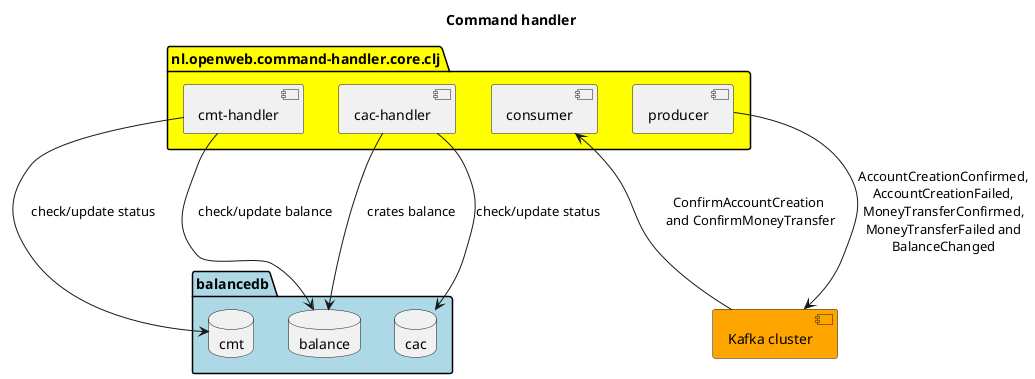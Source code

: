 @startuml

title Command handler

package "nl.openweb.command-handler.core.clj" #Yellow {
    component "cmt-handler" as mth
    component "cac-handler" as ach
    component consumer as c
    component producer as p
}
package balancedb #LightBlue{
    database balance
    database cac
    database cmt
}
[Kafka cluster] as kc #Orange

mth --> cmt :check/update status
ach --> cac :check/update status
mth --> balance :check/update balance
ach --> balance :crates balance
p --> kc :AccountCreationConfirmed,\nAccountCreationFailed,\nMoneyTransferConfirmed,\nMoneyTransferFailed and\nBalanceChanged
c <-- kc :ConfirmAccountCreation\n and ConfirmMoneyTransfer

@enduml